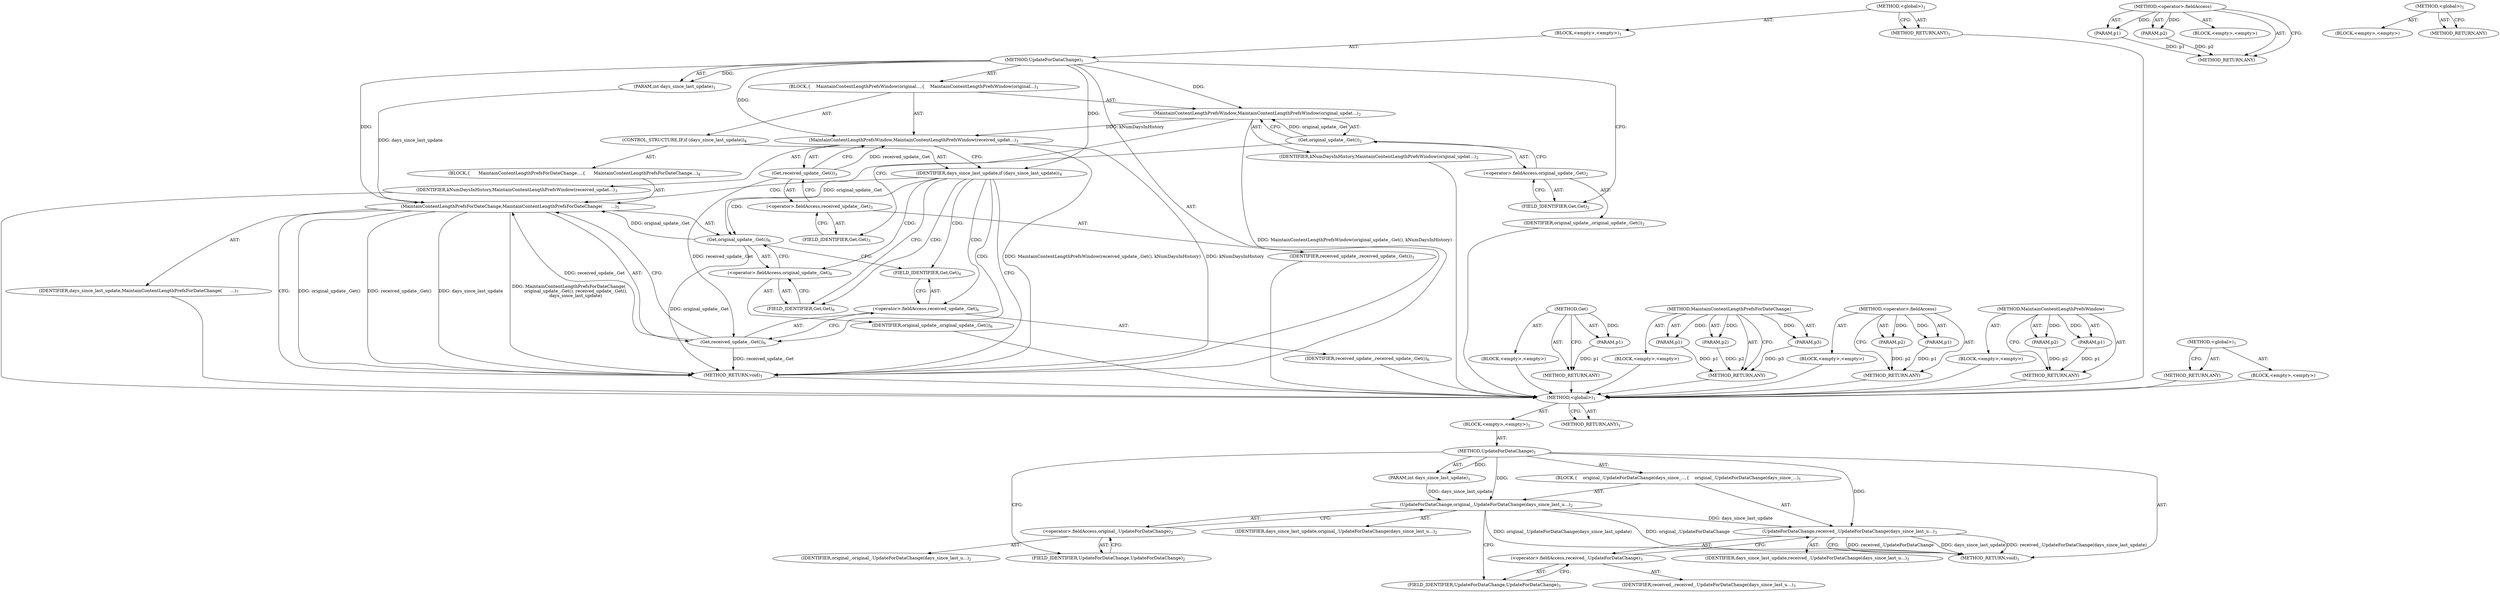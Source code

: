digraph "&lt;global&gt;" {
vulnerable_6 [label=<(METHOD,&lt;global&gt;)<SUB>1</SUB>>];
vulnerable_7 [label=<(BLOCK,&lt;empty&gt;,&lt;empty&gt;)<SUB>1</SUB>>];
vulnerable_8 [label=<(METHOD,UpdateForDataChange)<SUB>1</SUB>>];
vulnerable_9 [label=<(PARAM,int days_since_last_update)<SUB>1</SUB>>];
vulnerable_10 [label=<(BLOCK,{
    MaintainContentLengthPrefsWindow(original...,{
    MaintainContentLengthPrefsWindow(original...)<SUB>1</SUB>>];
vulnerable_11 [label=<(MaintainContentLengthPrefsWindow,MaintainContentLengthPrefsWindow(original_updat...)<SUB>2</SUB>>];
vulnerable_12 [label=<(Get,original_update_.Get())<SUB>2</SUB>>];
vulnerable_13 [label=<(&lt;operator&gt;.fieldAccess,original_update_.Get)<SUB>2</SUB>>];
vulnerable_14 [label=<(IDENTIFIER,original_update_,original_update_.Get())<SUB>2</SUB>>];
vulnerable_15 [label=<(FIELD_IDENTIFIER,Get,Get)<SUB>2</SUB>>];
vulnerable_16 [label=<(IDENTIFIER,kNumDaysInHistory,MaintainContentLengthPrefsWindow(original_updat...)<SUB>2</SUB>>];
vulnerable_17 [label=<(MaintainContentLengthPrefsWindow,MaintainContentLengthPrefsWindow(received_updat...)<SUB>3</SUB>>];
vulnerable_18 [label=<(Get,received_update_.Get())<SUB>3</SUB>>];
vulnerable_19 [label=<(&lt;operator&gt;.fieldAccess,received_update_.Get)<SUB>3</SUB>>];
vulnerable_20 [label=<(IDENTIFIER,received_update_,received_update_.Get())<SUB>3</SUB>>];
vulnerable_21 [label=<(FIELD_IDENTIFIER,Get,Get)<SUB>3</SUB>>];
vulnerable_22 [label=<(IDENTIFIER,kNumDaysInHistory,MaintainContentLengthPrefsWindow(received_updat...)<SUB>3</SUB>>];
vulnerable_23 [label=<(CONTROL_STRUCTURE,IF,if (days_since_last_update))<SUB>4</SUB>>];
vulnerable_24 [label=<(IDENTIFIER,days_since_last_update,if (days_since_last_update))<SUB>4</SUB>>];
vulnerable_25 [label=<(BLOCK,{
      MaintainContentLengthPrefsForDateChange...,{
      MaintainContentLengthPrefsForDateChange...)<SUB>4</SUB>>];
vulnerable_26 [label=<(MaintainContentLengthPrefsForDateChange,MaintainContentLengthPrefsForDateChange(
      ...)<SUB>5</SUB>>];
vulnerable_27 [label=<(Get,original_update_.Get())<SUB>6</SUB>>];
vulnerable_28 [label=<(&lt;operator&gt;.fieldAccess,original_update_.Get)<SUB>6</SUB>>];
vulnerable_29 [label=<(IDENTIFIER,original_update_,original_update_.Get())<SUB>6</SUB>>];
vulnerable_30 [label=<(FIELD_IDENTIFIER,Get,Get)<SUB>6</SUB>>];
vulnerable_31 [label=<(Get,received_update_.Get())<SUB>6</SUB>>];
vulnerable_32 [label=<(&lt;operator&gt;.fieldAccess,received_update_.Get)<SUB>6</SUB>>];
vulnerable_33 [label=<(IDENTIFIER,received_update_,received_update_.Get())<SUB>6</SUB>>];
vulnerable_34 [label=<(FIELD_IDENTIFIER,Get,Get)<SUB>6</SUB>>];
vulnerable_35 [label=<(IDENTIFIER,days_since_last_update,MaintainContentLengthPrefsForDateChange(
      ...)<SUB>7</SUB>>];
vulnerable_36 [label=<(METHOD_RETURN,void)<SUB>1</SUB>>];
vulnerable_38 [label=<(METHOD_RETURN,ANY)<SUB>1</SUB>>];
vulnerable_58 [label=<(METHOD,Get)>];
vulnerable_59 [label=<(PARAM,p1)>];
vulnerable_60 [label=<(BLOCK,&lt;empty&gt;,&lt;empty&gt;)>];
vulnerable_61 [label=<(METHOD_RETURN,ANY)>];
vulnerable_67 [label=<(METHOD,MaintainContentLengthPrefsForDateChange)>];
vulnerable_68 [label=<(PARAM,p1)>];
vulnerable_69 [label=<(PARAM,p2)>];
vulnerable_70 [label=<(PARAM,p3)>];
vulnerable_71 [label=<(BLOCK,&lt;empty&gt;,&lt;empty&gt;)>];
vulnerable_72 [label=<(METHOD_RETURN,ANY)>];
vulnerable_62 [label=<(METHOD,&lt;operator&gt;.fieldAccess)>];
vulnerable_63 [label=<(PARAM,p1)>];
vulnerable_64 [label=<(PARAM,p2)>];
vulnerable_65 [label=<(BLOCK,&lt;empty&gt;,&lt;empty&gt;)>];
vulnerable_66 [label=<(METHOD_RETURN,ANY)>];
vulnerable_53 [label=<(METHOD,MaintainContentLengthPrefsWindow)>];
vulnerable_54 [label=<(PARAM,p1)>];
vulnerable_55 [label=<(PARAM,p2)>];
vulnerable_56 [label=<(BLOCK,&lt;empty&gt;,&lt;empty&gt;)>];
vulnerable_57 [label=<(METHOD_RETURN,ANY)>];
vulnerable_47 [label=<(METHOD,&lt;global&gt;)<SUB>1</SUB>>];
vulnerable_48 [label=<(BLOCK,&lt;empty&gt;,&lt;empty&gt;)>];
vulnerable_49 [label=<(METHOD_RETURN,ANY)>];
fixed_6 [label=<(METHOD,&lt;global&gt;)<SUB>1</SUB>>];
fixed_7 [label=<(BLOCK,&lt;empty&gt;,&lt;empty&gt;)<SUB>1</SUB>>];
fixed_8 [label=<(METHOD,UpdateForDataChange)<SUB>1</SUB>>];
fixed_9 [label=<(PARAM,int days_since_last_update)<SUB>1</SUB>>];
fixed_10 [label=<(BLOCK,{
    original_.UpdateForDataChange(days_since_...,{
    original_.UpdateForDataChange(days_since_...)<SUB>1</SUB>>];
fixed_11 [label=<(UpdateForDataChange,original_.UpdateForDataChange(days_since_last_u...)<SUB>2</SUB>>];
fixed_12 [label=<(&lt;operator&gt;.fieldAccess,original_.UpdateForDataChange)<SUB>2</SUB>>];
fixed_13 [label=<(IDENTIFIER,original_,original_.UpdateForDataChange(days_since_last_u...)<SUB>2</SUB>>];
fixed_14 [label=<(FIELD_IDENTIFIER,UpdateForDataChange,UpdateForDataChange)<SUB>2</SUB>>];
fixed_15 [label=<(IDENTIFIER,days_since_last_update,original_.UpdateForDataChange(days_since_last_u...)<SUB>2</SUB>>];
fixed_16 [label=<(UpdateForDataChange,received_.UpdateForDataChange(days_since_last_u...)<SUB>3</SUB>>];
fixed_17 [label=<(&lt;operator&gt;.fieldAccess,received_.UpdateForDataChange)<SUB>3</SUB>>];
fixed_18 [label=<(IDENTIFIER,received_,received_.UpdateForDataChange(days_since_last_u...)<SUB>3</SUB>>];
fixed_19 [label=<(FIELD_IDENTIFIER,UpdateForDataChange,UpdateForDataChange)<SUB>3</SUB>>];
fixed_20 [label=<(IDENTIFIER,days_since_last_update,received_.UpdateForDataChange(days_since_last_u...)<SUB>3</SUB>>];
fixed_21 [label=<(METHOD_RETURN,void)<SUB>1</SUB>>];
fixed_23 [label=<(METHOD_RETURN,ANY)<SUB>1</SUB>>];
fixed_38 [label=<(METHOD,&lt;operator&gt;.fieldAccess)>];
fixed_39 [label=<(PARAM,p1)>];
fixed_40 [label=<(PARAM,p2)>];
fixed_41 [label=<(BLOCK,&lt;empty&gt;,&lt;empty&gt;)>];
fixed_42 [label=<(METHOD_RETURN,ANY)>];
fixed_32 [label=<(METHOD,&lt;global&gt;)<SUB>1</SUB>>];
fixed_33 [label=<(BLOCK,&lt;empty&gt;,&lt;empty&gt;)>];
fixed_34 [label=<(METHOD_RETURN,ANY)>];
vulnerable_6 -> vulnerable_7  [key=0, label="AST: "];
vulnerable_6 -> vulnerable_38  [key=0, label="AST: "];
vulnerable_6 -> vulnerable_38  [key=1, label="CFG: "];
vulnerable_7 -> vulnerable_8  [key=0, label="AST: "];
vulnerable_8 -> vulnerable_9  [key=0, label="AST: "];
vulnerable_8 -> vulnerable_9  [key=1, label="DDG: "];
vulnerable_8 -> vulnerable_10  [key=0, label="AST: "];
vulnerable_8 -> vulnerable_36  [key=0, label="AST: "];
vulnerable_8 -> vulnerable_15  [key=0, label="CFG: "];
vulnerable_8 -> vulnerable_11  [key=0, label="DDG: "];
vulnerable_8 -> vulnerable_17  [key=0, label="DDG: "];
vulnerable_8 -> vulnerable_24  [key=0, label="DDG: "];
vulnerable_8 -> vulnerable_26  [key=0, label="DDG: "];
vulnerable_9 -> vulnerable_26  [key=0, label="DDG: days_since_last_update"];
vulnerable_10 -> vulnerable_11  [key=0, label="AST: "];
vulnerable_10 -> vulnerable_17  [key=0, label="AST: "];
vulnerable_10 -> vulnerable_23  [key=0, label="AST: "];
vulnerable_11 -> vulnerable_12  [key=0, label="AST: "];
vulnerable_11 -> vulnerable_16  [key=0, label="AST: "];
vulnerable_11 -> vulnerable_21  [key=0, label="CFG: "];
vulnerable_11 -> vulnerable_36  [key=0, label="DDG: MaintainContentLengthPrefsWindow(original_update_.Get(), kNumDaysInHistory)"];
vulnerable_11 -> vulnerable_17  [key=0, label="DDG: kNumDaysInHistory"];
vulnerable_12 -> vulnerable_13  [key=0, label="AST: "];
vulnerable_12 -> vulnerable_11  [key=0, label="CFG: "];
vulnerable_12 -> vulnerable_11  [key=1, label="DDG: original_update_.Get"];
vulnerable_12 -> vulnerable_27  [key=0, label="DDG: original_update_.Get"];
vulnerable_13 -> vulnerable_14  [key=0, label="AST: "];
vulnerable_13 -> vulnerable_15  [key=0, label="AST: "];
vulnerable_13 -> vulnerable_12  [key=0, label="CFG: "];
vulnerable_14 -> fixed_6  [key=0];
vulnerable_15 -> vulnerable_13  [key=0, label="CFG: "];
vulnerable_16 -> fixed_6  [key=0];
vulnerable_17 -> vulnerable_18  [key=0, label="AST: "];
vulnerable_17 -> vulnerable_22  [key=0, label="AST: "];
vulnerable_17 -> vulnerable_24  [key=0, label="CFG: "];
vulnerable_17 -> vulnerable_36  [key=0, label="DDG: kNumDaysInHistory"];
vulnerable_17 -> vulnerable_36  [key=1, label="DDG: MaintainContentLengthPrefsWindow(received_update_.Get(), kNumDaysInHistory)"];
vulnerable_18 -> vulnerable_19  [key=0, label="AST: "];
vulnerable_18 -> vulnerable_17  [key=0, label="CFG: "];
vulnerable_18 -> vulnerable_17  [key=1, label="DDG: received_update_.Get"];
vulnerable_18 -> vulnerable_31  [key=0, label="DDG: received_update_.Get"];
vulnerable_19 -> vulnerable_20  [key=0, label="AST: "];
vulnerable_19 -> vulnerable_21  [key=0, label="AST: "];
vulnerable_19 -> vulnerable_18  [key=0, label="CFG: "];
vulnerable_20 -> fixed_6  [key=0];
vulnerable_21 -> vulnerable_19  [key=0, label="CFG: "];
vulnerable_22 -> fixed_6  [key=0];
vulnerable_23 -> vulnerable_24  [key=0, label="AST: "];
vulnerable_23 -> vulnerable_25  [key=0, label="AST: "];
vulnerable_24 -> vulnerable_36  [key=0, label="CFG: "];
vulnerable_24 -> vulnerable_30  [key=0, label="CFG: "];
vulnerable_24 -> vulnerable_30  [key=1, label="CDG: "];
vulnerable_24 -> vulnerable_34  [key=0, label="CDG: "];
vulnerable_24 -> vulnerable_32  [key=0, label="CDG: "];
vulnerable_24 -> vulnerable_26  [key=0, label="CDG: "];
vulnerable_24 -> vulnerable_28  [key=0, label="CDG: "];
vulnerable_24 -> vulnerable_27  [key=0, label="CDG: "];
vulnerable_24 -> vulnerable_31  [key=0, label="CDG: "];
vulnerable_25 -> vulnerable_26  [key=0, label="AST: "];
vulnerable_26 -> vulnerable_27  [key=0, label="AST: "];
vulnerable_26 -> vulnerable_31  [key=0, label="AST: "];
vulnerable_26 -> vulnerable_35  [key=0, label="AST: "];
vulnerable_26 -> vulnerable_36  [key=0, label="CFG: "];
vulnerable_26 -> vulnerable_36  [key=1, label="DDG: original_update_.Get()"];
vulnerable_26 -> vulnerable_36  [key=2, label="DDG: received_update_.Get()"];
vulnerable_26 -> vulnerable_36  [key=3, label="DDG: days_since_last_update"];
vulnerable_26 -> vulnerable_36  [key=4, label="DDG: MaintainContentLengthPrefsForDateChange(
          original_update_.Get(), received_update_.Get(),
          days_since_last_update)"];
vulnerable_27 -> vulnerable_28  [key=0, label="AST: "];
vulnerable_27 -> vulnerable_34  [key=0, label="CFG: "];
vulnerable_27 -> vulnerable_36  [key=0, label="DDG: original_update_.Get"];
vulnerable_27 -> vulnerable_26  [key=0, label="DDG: original_update_.Get"];
vulnerable_28 -> vulnerable_29  [key=0, label="AST: "];
vulnerable_28 -> vulnerable_30  [key=0, label="AST: "];
vulnerable_28 -> vulnerable_27  [key=0, label="CFG: "];
vulnerable_29 -> fixed_6  [key=0];
vulnerable_30 -> vulnerable_28  [key=0, label="CFG: "];
vulnerable_31 -> vulnerable_32  [key=0, label="AST: "];
vulnerable_31 -> vulnerable_26  [key=0, label="CFG: "];
vulnerable_31 -> vulnerable_26  [key=1, label="DDG: received_update_.Get"];
vulnerable_31 -> vulnerable_36  [key=0, label="DDG: received_update_.Get"];
vulnerable_32 -> vulnerable_33  [key=0, label="AST: "];
vulnerable_32 -> vulnerable_34  [key=0, label="AST: "];
vulnerable_32 -> vulnerable_31  [key=0, label="CFG: "];
vulnerable_33 -> fixed_6  [key=0];
vulnerable_34 -> vulnerable_32  [key=0, label="CFG: "];
vulnerable_35 -> fixed_6  [key=0];
vulnerable_36 -> fixed_6  [key=0];
vulnerable_38 -> fixed_6  [key=0];
vulnerable_58 -> vulnerable_59  [key=0, label="AST: "];
vulnerable_58 -> vulnerable_59  [key=1, label="DDG: "];
vulnerable_58 -> vulnerable_60  [key=0, label="AST: "];
vulnerable_58 -> vulnerable_61  [key=0, label="AST: "];
vulnerable_58 -> vulnerable_61  [key=1, label="CFG: "];
vulnerable_59 -> vulnerable_61  [key=0, label="DDG: p1"];
vulnerable_60 -> fixed_6  [key=0];
vulnerable_61 -> fixed_6  [key=0];
vulnerable_67 -> vulnerable_68  [key=0, label="AST: "];
vulnerable_67 -> vulnerable_68  [key=1, label="DDG: "];
vulnerable_67 -> vulnerable_71  [key=0, label="AST: "];
vulnerable_67 -> vulnerable_69  [key=0, label="AST: "];
vulnerable_67 -> vulnerable_69  [key=1, label="DDG: "];
vulnerable_67 -> vulnerable_72  [key=0, label="AST: "];
vulnerable_67 -> vulnerable_72  [key=1, label="CFG: "];
vulnerable_67 -> vulnerable_70  [key=0, label="AST: "];
vulnerable_67 -> vulnerable_70  [key=1, label="DDG: "];
vulnerable_68 -> vulnerable_72  [key=0, label="DDG: p1"];
vulnerable_69 -> vulnerable_72  [key=0, label="DDG: p2"];
vulnerable_70 -> vulnerable_72  [key=0, label="DDG: p3"];
vulnerable_71 -> fixed_6  [key=0];
vulnerable_72 -> fixed_6  [key=0];
vulnerable_62 -> vulnerable_63  [key=0, label="AST: "];
vulnerable_62 -> vulnerable_63  [key=1, label="DDG: "];
vulnerable_62 -> vulnerable_65  [key=0, label="AST: "];
vulnerable_62 -> vulnerable_64  [key=0, label="AST: "];
vulnerable_62 -> vulnerable_64  [key=1, label="DDG: "];
vulnerable_62 -> vulnerable_66  [key=0, label="AST: "];
vulnerable_62 -> vulnerable_66  [key=1, label="CFG: "];
vulnerable_63 -> vulnerable_66  [key=0, label="DDG: p1"];
vulnerable_64 -> vulnerable_66  [key=0, label="DDG: p2"];
vulnerable_65 -> fixed_6  [key=0];
vulnerable_66 -> fixed_6  [key=0];
vulnerable_53 -> vulnerable_54  [key=0, label="AST: "];
vulnerable_53 -> vulnerable_54  [key=1, label="DDG: "];
vulnerable_53 -> vulnerable_56  [key=0, label="AST: "];
vulnerable_53 -> vulnerable_55  [key=0, label="AST: "];
vulnerable_53 -> vulnerable_55  [key=1, label="DDG: "];
vulnerable_53 -> vulnerable_57  [key=0, label="AST: "];
vulnerable_53 -> vulnerable_57  [key=1, label="CFG: "];
vulnerable_54 -> vulnerable_57  [key=0, label="DDG: p1"];
vulnerable_55 -> vulnerable_57  [key=0, label="DDG: p2"];
vulnerable_56 -> fixed_6  [key=0];
vulnerable_57 -> fixed_6  [key=0];
vulnerable_47 -> vulnerable_48  [key=0, label="AST: "];
vulnerable_47 -> vulnerable_49  [key=0, label="AST: "];
vulnerable_47 -> vulnerable_49  [key=1, label="CFG: "];
vulnerable_48 -> fixed_6  [key=0];
vulnerable_49 -> fixed_6  [key=0];
fixed_6 -> fixed_7  [key=0, label="AST: "];
fixed_6 -> fixed_23  [key=0, label="AST: "];
fixed_6 -> fixed_23  [key=1, label="CFG: "];
fixed_7 -> fixed_8  [key=0, label="AST: "];
fixed_8 -> fixed_9  [key=0, label="AST: "];
fixed_8 -> fixed_9  [key=1, label="DDG: "];
fixed_8 -> fixed_10  [key=0, label="AST: "];
fixed_8 -> fixed_21  [key=0, label="AST: "];
fixed_8 -> fixed_14  [key=0, label="CFG: "];
fixed_8 -> fixed_11  [key=0, label="DDG: "];
fixed_8 -> fixed_16  [key=0, label="DDG: "];
fixed_9 -> fixed_11  [key=0, label="DDG: days_since_last_update"];
fixed_10 -> fixed_11  [key=0, label="AST: "];
fixed_10 -> fixed_16  [key=0, label="AST: "];
fixed_11 -> fixed_12  [key=0, label="AST: "];
fixed_11 -> fixed_15  [key=0, label="AST: "];
fixed_11 -> fixed_19  [key=0, label="CFG: "];
fixed_11 -> fixed_21  [key=0, label="DDG: original_.UpdateForDataChange"];
fixed_11 -> fixed_21  [key=1, label="DDG: original_.UpdateForDataChange(days_since_last_update)"];
fixed_11 -> fixed_16  [key=0, label="DDG: days_since_last_update"];
fixed_12 -> fixed_13  [key=0, label="AST: "];
fixed_12 -> fixed_14  [key=0, label="AST: "];
fixed_12 -> fixed_11  [key=0, label="CFG: "];
fixed_14 -> fixed_12  [key=0, label="CFG: "];
fixed_16 -> fixed_17  [key=0, label="AST: "];
fixed_16 -> fixed_20  [key=0, label="AST: "];
fixed_16 -> fixed_21  [key=0, label="CFG: "];
fixed_16 -> fixed_21  [key=1, label="DDG: received_.UpdateForDataChange"];
fixed_16 -> fixed_21  [key=2, label="DDG: days_since_last_update"];
fixed_16 -> fixed_21  [key=3, label="DDG: received_.UpdateForDataChange(days_since_last_update)"];
fixed_17 -> fixed_18  [key=0, label="AST: "];
fixed_17 -> fixed_19  [key=0, label="AST: "];
fixed_17 -> fixed_16  [key=0, label="CFG: "];
fixed_19 -> fixed_17  [key=0, label="CFG: "];
fixed_38 -> fixed_39  [key=0, label="AST: "];
fixed_38 -> fixed_39  [key=1, label="DDG: "];
fixed_38 -> fixed_41  [key=0, label="AST: "];
fixed_38 -> fixed_40  [key=0, label="AST: "];
fixed_38 -> fixed_40  [key=1, label="DDG: "];
fixed_38 -> fixed_42  [key=0, label="AST: "];
fixed_38 -> fixed_42  [key=1, label="CFG: "];
fixed_39 -> fixed_42  [key=0, label="DDG: p1"];
fixed_40 -> fixed_42  [key=0, label="DDG: p2"];
fixed_32 -> fixed_33  [key=0, label="AST: "];
fixed_32 -> fixed_34  [key=0, label="AST: "];
fixed_32 -> fixed_34  [key=1, label="CFG: "];
}
